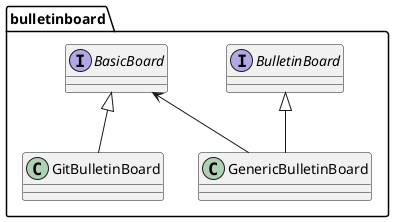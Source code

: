 @startuml bulletinboard
package "bulletinboard" {
    interface BulletinBoard
    interface BasicBoard
    class GenericBulletinBoard
    class GitBulletinBoard
    
    BulletinBoard <|-- GenericBulletinBoard
    BasicBoard <-- GenericBulletinBoard 
    BasicBoard <|-- GitBulletinBoard
}
@enduml